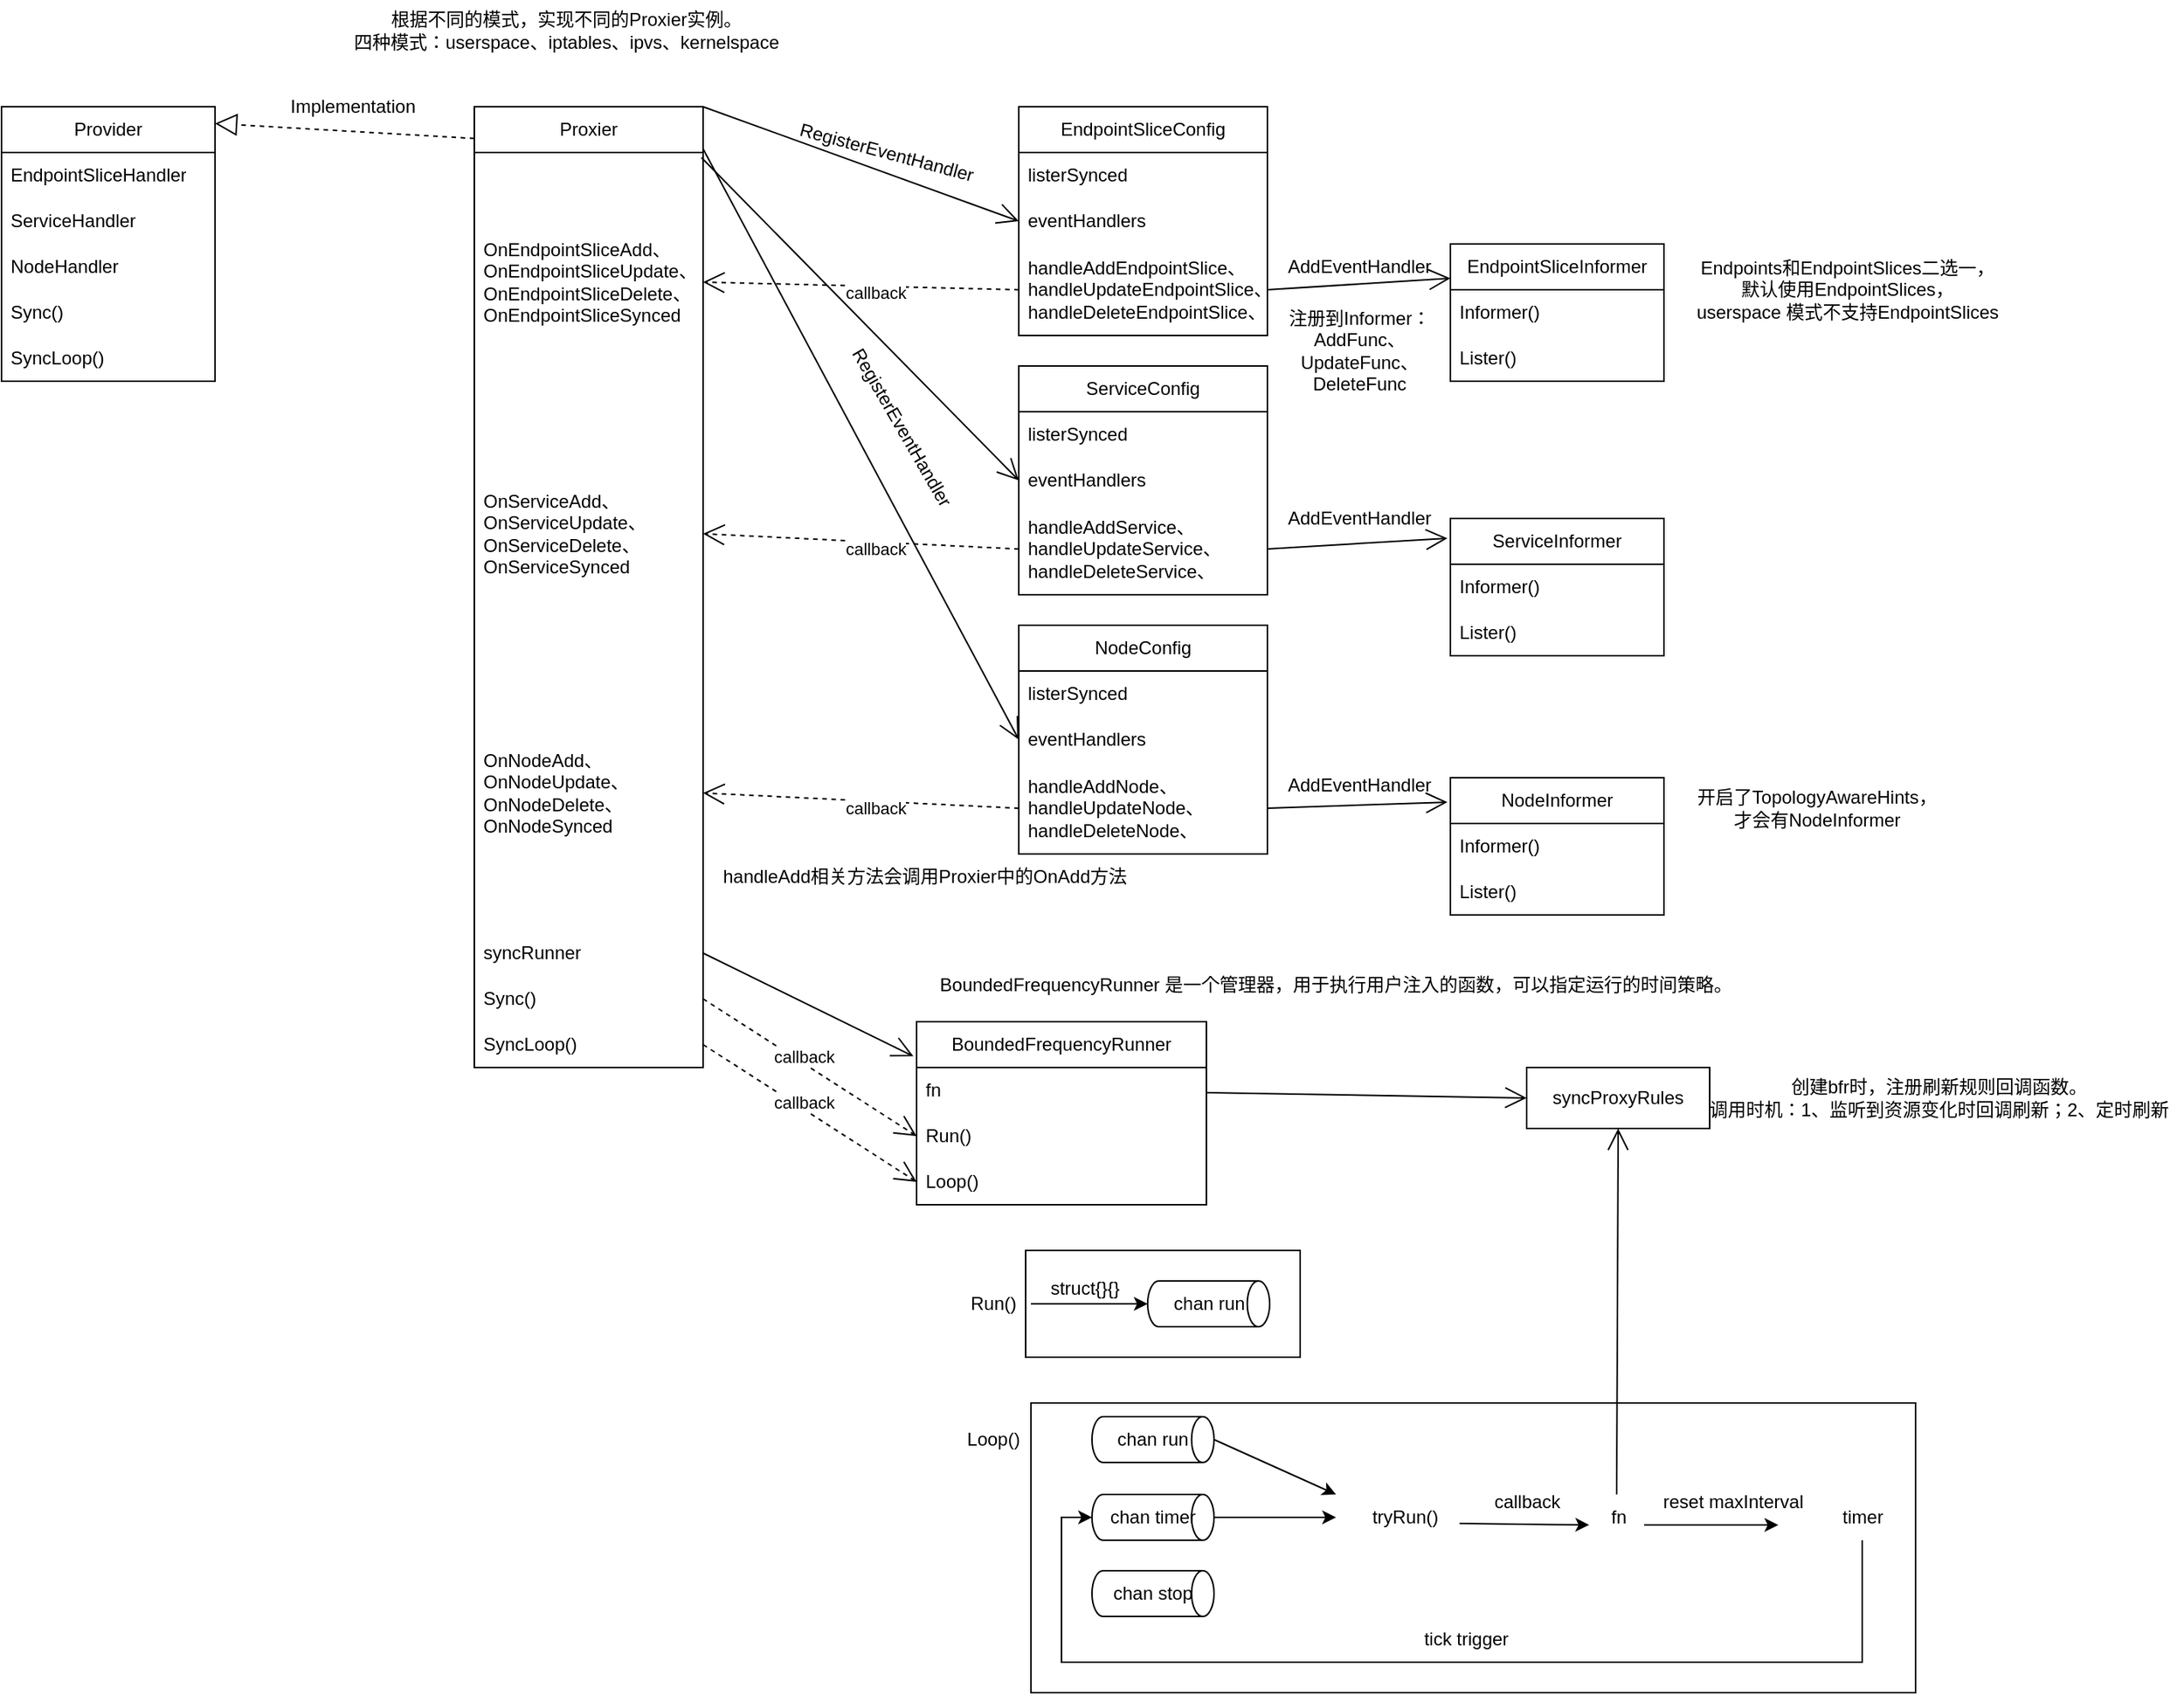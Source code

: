 <mxfile version="20.8.18" type="github">
  <diagram name="第 1 页" id="lh7ydzCc7ynA8F5_acGI">
    <mxGraphModel dx="1050" dy="548" grid="1" gridSize="10" guides="1" tooltips="1" connect="1" arrows="1" fold="1" page="1" pageScale="1" pageWidth="827" pageHeight="1169" math="0" shadow="0">
      <root>
        <mxCell id="0" />
        <mxCell id="1" parent="0" />
        <mxCell id="7DXoSsNHb3DOnM7rZHPf-104" value="" style="rounded=0;whiteSpace=wrap;html=1;strokeColor=default;strokeWidth=1;fillColor=default;" vertex="1" parent="1">
          <mxGeometry x="831.5" y="1030" width="180" height="70" as="geometry" />
        </mxCell>
        <mxCell id="7DXoSsNHb3DOnM7rZHPf-1" value="Provider" style="swimlane;fontStyle=0;childLayout=stackLayout;horizontal=1;startSize=30;horizontalStack=0;resizeParent=1;resizeParentMax=0;resizeLast=0;collapsible=1;marginBottom=0;whiteSpace=wrap;html=1;" vertex="1" parent="1">
          <mxGeometry x="160" y="280" width="140" height="180" as="geometry" />
        </mxCell>
        <mxCell id="7DXoSsNHb3DOnM7rZHPf-2" value="EndpointSliceHandler" style="text;strokeColor=none;fillColor=none;align=left;verticalAlign=middle;spacingLeft=4;spacingRight=4;overflow=hidden;points=[[0,0.5],[1,0.5]];portConstraint=eastwest;rotatable=0;whiteSpace=wrap;html=1;" vertex="1" parent="7DXoSsNHb3DOnM7rZHPf-1">
          <mxGeometry y="30" width="140" height="30" as="geometry" />
        </mxCell>
        <mxCell id="7DXoSsNHb3DOnM7rZHPf-3" value="ServiceHandler" style="text;strokeColor=none;fillColor=none;align=left;verticalAlign=middle;spacingLeft=4;spacingRight=4;overflow=hidden;points=[[0,0.5],[1,0.5]];portConstraint=eastwest;rotatable=0;whiteSpace=wrap;html=1;" vertex="1" parent="7DXoSsNHb3DOnM7rZHPf-1">
          <mxGeometry y="60" width="140" height="30" as="geometry" />
        </mxCell>
        <mxCell id="7DXoSsNHb3DOnM7rZHPf-4" value="NodeHandler" style="text;strokeColor=none;fillColor=none;align=left;verticalAlign=middle;spacingLeft=4;spacingRight=4;overflow=hidden;points=[[0,0.5],[1,0.5]];portConstraint=eastwest;rotatable=0;whiteSpace=wrap;html=1;" vertex="1" parent="7DXoSsNHb3DOnM7rZHPf-1">
          <mxGeometry y="90" width="140" height="30" as="geometry" />
        </mxCell>
        <mxCell id="7DXoSsNHb3DOnM7rZHPf-6" value="Sync()" style="text;strokeColor=none;fillColor=none;align=left;verticalAlign=middle;spacingLeft=4;spacingRight=4;overflow=hidden;points=[[0,0.5],[1,0.5]];portConstraint=eastwest;rotatable=0;whiteSpace=wrap;html=1;" vertex="1" parent="7DXoSsNHb3DOnM7rZHPf-1">
          <mxGeometry y="120" width="140" height="30" as="geometry" />
        </mxCell>
        <mxCell id="7DXoSsNHb3DOnM7rZHPf-5" value="SyncLoop()" style="text;strokeColor=none;fillColor=none;align=left;verticalAlign=middle;spacingLeft=4;spacingRight=4;overflow=hidden;points=[[0,0.5],[1,0.5]];portConstraint=eastwest;rotatable=0;whiteSpace=wrap;html=1;" vertex="1" parent="7DXoSsNHb3DOnM7rZHPf-1">
          <mxGeometry y="150" width="140" height="30" as="geometry" />
        </mxCell>
        <mxCell id="7DXoSsNHb3DOnM7rZHPf-7" value="Proxier" style="swimlane;fontStyle=0;childLayout=stackLayout;horizontal=1;startSize=30;horizontalStack=0;resizeParent=1;resizeParentMax=0;resizeLast=0;collapsible=1;marginBottom=0;whiteSpace=wrap;html=1;" vertex="1" parent="1">
          <mxGeometry x="470" y="280" width="150" height="630" as="geometry" />
        </mxCell>
        <mxCell id="7DXoSsNHb3DOnM7rZHPf-8" value="OnEndpointSliceAdd、OnEndpointSliceUpdate、OnEndpointSliceDelete、OnEndpointSliceSynced" style="text;strokeColor=none;fillColor=none;align=left;verticalAlign=middle;spacingLeft=4;spacingRight=4;overflow=hidden;points=[[0,0.5],[1,0.5]];portConstraint=eastwest;rotatable=0;whiteSpace=wrap;html=1;" vertex="1" parent="7DXoSsNHb3DOnM7rZHPf-7">
          <mxGeometry y="30" width="150" height="170" as="geometry" />
        </mxCell>
        <mxCell id="7DXoSsNHb3DOnM7rZHPf-9" value="OnServiceAdd、OnServiceUpdate、OnServiceDelete、OnServiceSynced" style="text;strokeColor=none;fillColor=none;align=left;verticalAlign=middle;spacingLeft=4;spacingRight=4;overflow=hidden;points=[[0,0.5],[1,0.5]];portConstraint=eastwest;rotatable=0;whiteSpace=wrap;html=1;" vertex="1" parent="7DXoSsNHb3DOnM7rZHPf-7">
          <mxGeometry y="200" width="150" height="160" as="geometry" />
        </mxCell>
        <mxCell id="7DXoSsNHb3DOnM7rZHPf-10" value="OnNodeAdd、OnNodeUpdate、OnNodeDelete、OnNodeSynced" style="text;strokeColor=none;fillColor=none;align=left;verticalAlign=middle;spacingLeft=4;spacingRight=4;overflow=hidden;points=[[0,0.5],[1,0.5]];portConstraint=eastwest;rotatable=0;whiteSpace=wrap;html=1;" vertex="1" parent="7DXoSsNHb3DOnM7rZHPf-7">
          <mxGeometry y="360" width="150" height="180" as="geometry" />
        </mxCell>
        <mxCell id="7DXoSsNHb3DOnM7rZHPf-93" value="syncRunner" style="text;strokeColor=none;fillColor=none;align=left;verticalAlign=middle;spacingLeft=4;spacingRight=4;overflow=hidden;points=[[0,0.5],[1,0.5]];portConstraint=eastwest;rotatable=0;whiteSpace=wrap;html=1;" vertex="1" parent="7DXoSsNHb3DOnM7rZHPf-7">
          <mxGeometry y="540" width="150" height="30" as="geometry" />
        </mxCell>
        <mxCell id="7DXoSsNHb3DOnM7rZHPf-11" value="Sync()" style="text;strokeColor=none;fillColor=none;align=left;verticalAlign=middle;spacingLeft=4;spacingRight=4;overflow=hidden;points=[[0,0.5],[1,0.5]];portConstraint=eastwest;rotatable=0;whiteSpace=wrap;html=1;" vertex="1" parent="7DXoSsNHb3DOnM7rZHPf-7">
          <mxGeometry y="570" width="150" height="30" as="geometry" />
        </mxCell>
        <mxCell id="7DXoSsNHb3DOnM7rZHPf-12" value="SyncLoop()" style="text;strokeColor=none;fillColor=none;align=left;verticalAlign=middle;spacingLeft=4;spacingRight=4;overflow=hidden;points=[[0,0.5],[1,0.5]];portConstraint=eastwest;rotatable=0;whiteSpace=wrap;html=1;" vertex="1" parent="7DXoSsNHb3DOnM7rZHPf-7">
          <mxGeometry y="600" width="150" height="30" as="geometry" />
        </mxCell>
        <mxCell id="7DXoSsNHb3DOnM7rZHPf-13" value="" style="endArrow=block;dashed=1;endFill=0;endSize=12;html=1;rounded=0;entryX=1;entryY=0.061;entryDx=0;entryDy=0;entryPerimeter=0;exitX=0;exitY=0.033;exitDx=0;exitDy=0;exitPerimeter=0;" edge="1" parent="1" source="7DXoSsNHb3DOnM7rZHPf-7" target="7DXoSsNHb3DOnM7rZHPf-1">
          <mxGeometry width="160" relative="1" as="geometry">
            <mxPoint x="370" y="520" as="sourcePoint" />
            <mxPoint x="530" y="520" as="targetPoint" />
          </mxGeometry>
        </mxCell>
        <mxCell id="7DXoSsNHb3DOnM7rZHPf-14" value="Implementation" style="text;html=1;align=center;verticalAlign=middle;resizable=0;points=[];autosize=1;strokeColor=none;fillColor=none;" vertex="1" parent="1">
          <mxGeometry x="335" y="265" width="110" height="30" as="geometry" />
        </mxCell>
        <mxCell id="7DXoSsNHb3DOnM7rZHPf-15" value="EndpointSliceInformer" style="swimlane;fontStyle=0;childLayout=stackLayout;horizontal=1;startSize=30;horizontalStack=0;resizeParent=1;resizeParentMax=0;resizeLast=0;collapsible=1;marginBottom=0;whiteSpace=wrap;html=1;" vertex="1" parent="1">
          <mxGeometry x="1110" y="370" width="140" height="90" as="geometry" />
        </mxCell>
        <mxCell id="7DXoSsNHb3DOnM7rZHPf-16" value="Informer()" style="text;strokeColor=none;fillColor=none;align=left;verticalAlign=middle;spacingLeft=4;spacingRight=4;overflow=hidden;points=[[0,0.5],[1,0.5]];portConstraint=eastwest;rotatable=0;whiteSpace=wrap;html=1;" vertex="1" parent="7DXoSsNHb3DOnM7rZHPf-15">
          <mxGeometry y="30" width="140" height="30" as="geometry" />
        </mxCell>
        <mxCell id="7DXoSsNHb3DOnM7rZHPf-21" value="Lister()" style="text;strokeColor=none;fillColor=none;align=left;verticalAlign=middle;spacingLeft=4;spacingRight=4;overflow=hidden;points=[[0,0.5],[1,0.5]];portConstraint=eastwest;rotatable=0;whiteSpace=wrap;html=1;" vertex="1" parent="7DXoSsNHb3DOnM7rZHPf-15">
          <mxGeometry y="60" width="140" height="30" as="geometry" />
        </mxCell>
        <mxCell id="7DXoSsNHb3DOnM7rZHPf-22" value="ServiceInformer" style="swimlane;fontStyle=0;childLayout=stackLayout;horizontal=1;startSize=30;horizontalStack=0;resizeParent=1;resizeParentMax=0;resizeLast=0;collapsible=1;marginBottom=0;whiteSpace=wrap;html=1;" vertex="1" parent="1">
          <mxGeometry x="1110" y="550" width="140" height="90" as="geometry" />
        </mxCell>
        <mxCell id="7DXoSsNHb3DOnM7rZHPf-23" value="Informer()" style="text;strokeColor=none;fillColor=none;align=left;verticalAlign=middle;spacingLeft=4;spacingRight=4;overflow=hidden;points=[[0,0.5],[1,0.5]];portConstraint=eastwest;rotatable=0;whiteSpace=wrap;html=1;" vertex="1" parent="7DXoSsNHb3DOnM7rZHPf-22">
          <mxGeometry y="30" width="140" height="30" as="geometry" />
        </mxCell>
        <mxCell id="7DXoSsNHb3DOnM7rZHPf-24" value="Lister()" style="text;strokeColor=none;fillColor=none;align=left;verticalAlign=middle;spacingLeft=4;spacingRight=4;overflow=hidden;points=[[0,0.5],[1,0.5]];portConstraint=eastwest;rotatable=0;whiteSpace=wrap;html=1;" vertex="1" parent="7DXoSsNHb3DOnM7rZHPf-22">
          <mxGeometry y="60" width="140" height="30" as="geometry" />
        </mxCell>
        <mxCell id="7DXoSsNHb3DOnM7rZHPf-25" value="NodeInformer" style="swimlane;fontStyle=0;childLayout=stackLayout;horizontal=1;startSize=30;horizontalStack=0;resizeParent=1;resizeParentMax=0;resizeLast=0;collapsible=1;marginBottom=0;whiteSpace=wrap;html=1;" vertex="1" parent="1">
          <mxGeometry x="1110" y="720" width="140" height="90" as="geometry" />
        </mxCell>
        <mxCell id="7DXoSsNHb3DOnM7rZHPf-26" value="Informer()" style="text;strokeColor=none;fillColor=none;align=left;verticalAlign=middle;spacingLeft=4;spacingRight=4;overflow=hidden;points=[[0,0.5],[1,0.5]];portConstraint=eastwest;rotatable=0;whiteSpace=wrap;html=1;" vertex="1" parent="7DXoSsNHb3DOnM7rZHPf-25">
          <mxGeometry y="30" width="140" height="30" as="geometry" />
        </mxCell>
        <mxCell id="7DXoSsNHb3DOnM7rZHPf-27" value="Lister()" style="text;strokeColor=none;fillColor=none;align=left;verticalAlign=middle;spacingLeft=4;spacingRight=4;overflow=hidden;points=[[0,0.5],[1,0.5]];portConstraint=eastwest;rotatable=0;whiteSpace=wrap;html=1;" vertex="1" parent="7DXoSsNHb3DOnM7rZHPf-25">
          <mxGeometry y="60" width="140" height="30" as="geometry" />
        </mxCell>
        <mxCell id="7DXoSsNHb3DOnM7rZHPf-28" value="开启了TopologyAwareHints，&lt;br&gt;才会有NodeInformer" style="text;html=1;align=center;verticalAlign=middle;resizable=0;points=[];autosize=1;strokeColor=none;fillColor=none;" vertex="1" parent="1">
          <mxGeometry x="1260" y="720" width="180" height="40" as="geometry" />
        </mxCell>
        <mxCell id="7DXoSsNHb3DOnM7rZHPf-30" value="Endpoints和EndpointSlices二选一，&lt;br&gt;默认使用EndpointSlices，&lt;br&gt;userspace 模式不支持EndpointSlices" style="text;html=1;align=center;verticalAlign=middle;resizable=0;points=[];autosize=1;strokeColor=none;fillColor=none;" vertex="1" parent="1">
          <mxGeometry x="1260" y="370" width="220" height="60" as="geometry" />
        </mxCell>
        <mxCell id="7DXoSsNHb3DOnM7rZHPf-43" value="NodeConfig" style="swimlane;fontStyle=0;childLayout=stackLayout;horizontal=1;startSize=30;horizontalStack=0;resizeParent=1;resizeParentMax=0;resizeLast=0;collapsible=1;marginBottom=0;whiteSpace=wrap;html=1;" vertex="1" parent="1">
          <mxGeometry x="827" y="620" width="163" height="150" as="geometry" />
        </mxCell>
        <mxCell id="7DXoSsNHb3DOnM7rZHPf-44" value="listerSynced" style="text;strokeColor=none;fillColor=none;align=left;verticalAlign=middle;spacingLeft=4;spacingRight=4;overflow=hidden;points=[[0,0.5],[1,0.5]];portConstraint=eastwest;rotatable=0;whiteSpace=wrap;html=1;" vertex="1" parent="7DXoSsNHb3DOnM7rZHPf-43">
          <mxGeometry y="30" width="163" height="30" as="geometry" />
        </mxCell>
        <mxCell id="7DXoSsNHb3DOnM7rZHPf-45" value="eventHandlers" style="text;strokeColor=none;fillColor=none;align=left;verticalAlign=middle;spacingLeft=4;spacingRight=4;overflow=hidden;points=[[0,0.5],[1,0.5]];portConstraint=eastwest;rotatable=0;whiteSpace=wrap;html=1;" vertex="1" parent="7DXoSsNHb3DOnM7rZHPf-43">
          <mxGeometry y="60" width="163" height="30" as="geometry" />
        </mxCell>
        <mxCell id="7DXoSsNHb3DOnM7rZHPf-56" value="handleAddNode、&lt;br&gt;handleUpdateNode、&lt;br&gt;handleDeleteNode、" style="text;strokeColor=none;fillColor=none;align=left;verticalAlign=middle;spacingLeft=4;spacingRight=4;overflow=hidden;points=[[0,0.5],[1,0.5]];portConstraint=eastwest;rotatable=0;whiteSpace=wrap;html=1;" vertex="1" parent="7DXoSsNHb3DOnM7rZHPf-43">
          <mxGeometry y="90" width="163" height="60" as="geometry" />
        </mxCell>
        <mxCell id="7DXoSsNHb3DOnM7rZHPf-46" value="根据不同的模式，实现不同的Proxier实例。&lt;br&gt;四种模式：userspace、iptables、ipvs、kernelspace" style="text;html=1;align=center;verticalAlign=middle;resizable=0;points=[];autosize=1;strokeColor=none;fillColor=none;" vertex="1" parent="1">
          <mxGeometry x="380" y="210" width="300" height="40" as="geometry" />
        </mxCell>
        <mxCell id="7DXoSsNHb3DOnM7rZHPf-48" value="" style="endArrow=open;endFill=1;endSize=12;html=1;rounded=0;exitX=1;exitY=0;exitDx=0;exitDy=0;entryX=0;entryY=0.5;entryDx=0;entryDy=0;" edge="1" parent="1" source="7DXoSsNHb3DOnM7rZHPf-7">
          <mxGeometry width="160" relative="1" as="geometry">
            <mxPoint x="570" y="640" as="sourcePoint" />
            <mxPoint x="827" y="355" as="targetPoint" />
          </mxGeometry>
        </mxCell>
        <mxCell id="7DXoSsNHb3DOnM7rZHPf-49" value="RegisterEventHandler" style="text;html=1;align=center;verticalAlign=middle;resizable=0;points=[];autosize=1;strokeColor=none;fillColor=none;rotation=15;" vertex="1" parent="1">
          <mxGeometry x="670" y="295" width="140" height="30" as="geometry" />
        </mxCell>
        <mxCell id="7DXoSsNHb3DOnM7rZHPf-50" value="" style="endArrow=open;endFill=1;endSize=12;html=1;rounded=0;exitX=0.993;exitY=0.053;exitDx=0;exitDy=0;exitPerimeter=0;entryX=0;entryY=0.5;entryDx=0;entryDy=0;" edge="1" parent="1" source="7DXoSsNHb3DOnM7rZHPf-7" target="7DXoSsNHb3DOnM7rZHPf-61">
          <mxGeometry width="160" relative="1" as="geometry">
            <mxPoint x="631" y="302" as="sourcePoint" />
            <mxPoint x="827" y="460" as="targetPoint" />
          </mxGeometry>
        </mxCell>
        <mxCell id="7DXoSsNHb3DOnM7rZHPf-52" value="" style="endArrow=open;endFill=1;endSize=12;html=1;rounded=0;exitX=1;exitY=-0.014;exitDx=0;exitDy=0;exitPerimeter=0;entryX=0;entryY=0.5;entryDx=0;entryDy=0;" edge="1" parent="1" source="7DXoSsNHb3DOnM7rZHPf-8" target="7DXoSsNHb3DOnM7rZHPf-45">
          <mxGeometry width="160" relative="1" as="geometry">
            <mxPoint x="630" y="310" as="sourcePoint" />
            <mxPoint x="837" y="470" as="targetPoint" />
          </mxGeometry>
        </mxCell>
        <mxCell id="7DXoSsNHb3DOnM7rZHPf-53" value="RegisterEventHandler" style="text;html=1;align=center;verticalAlign=middle;resizable=0;points=[];autosize=1;strokeColor=none;fillColor=none;rotation=60;" vertex="1" parent="1">
          <mxGeometry x="680" y="475" width="140" height="30" as="geometry" />
        </mxCell>
        <mxCell id="7DXoSsNHb3DOnM7rZHPf-59" value="ServiceConfig" style="swimlane;fontStyle=0;childLayout=stackLayout;horizontal=1;startSize=30;horizontalStack=0;resizeParent=1;resizeParentMax=0;resizeLast=0;collapsible=1;marginBottom=0;whiteSpace=wrap;html=1;" vertex="1" parent="1">
          <mxGeometry x="827" y="450" width="163" height="150" as="geometry" />
        </mxCell>
        <mxCell id="7DXoSsNHb3DOnM7rZHPf-60" value="listerSynced" style="text;strokeColor=none;fillColor=none;align=left;verticalAlign=middle;spacingLeft=4;spacingRight=4;overflow=hidden;points=[[0,0.5],[1,0.5]];portConstraint=eastwest;rotatable=0;whiteSpace=wrap;html=1;" vertex="1" parent="7DXoSsNHb3DOnM7rZHPf-59">
          <mxGeometry y="30" width="163" height="30" as="geometry" />
        </mxCell>
        <mxCell id="7DXoSsNHb3DOnM7rZHPf-61" value="eventHandlers" style="text;strokeColor=none;fillColor=none;align=left;verticalAlign=middle;spacingLeft=4;spacingRight=4;overflow=hidden;points=[[0,0.5],[1,0.5]];portConstraint=eastwest;rotatable=0;whiteSpace=wrap;html=1;" vertex="1" parent="7DXoSsNHb3DOnM7rZHPf-59">
          <mxGeometry y="60" width="163" height="30" as="geometry" />
        </mxCell>
        <mxCell id="7DXoSsNHb3DOnM7rZHPf-62" value="handleAddService、&lt;br&gt;handleUpdateService、&lt;br&gt;handleDeleteService、" style="text;strokeColor=none;fillColor=none;align=left;verticalAlign=middle;spacingLeft=4;spacingRight=4;overflow=hidden;points=[[0,0.5],[1,0.5]];portConstraint=eastwest;rotatable=0;whiteSpace=wrap;html=1;" vertex="1" parent="7DXoSsNHb3DOnM7rZHPf-59">
          <mxGeometry y="90" width="163" height="60" as="geometry" />
        </mxCell>
        <mxCell id="7DXoSsNHb3DOnM7rZHPf-63" value="EndpointSliceConfig" style="swimlane;fontStyle=0;childLayout=stackLayout;horizontal=1;startSize=30;horizontalStack=0;resizeParent=1;resizeParentMax=0;resizeLast=0;collapsible=1;marginBottom=0;whiteSpace=wrap;html=1;" vertex="1" parent="1">
          <mxGeometry x="827" y="280" width="163" height="150" as="geometry" />
        </mxCell>
        <mxCell id="7DXoSsNHb3DOnM7rZHPf-64" value="listerSynced" style="text;strokeColor=none;fillColor=none;align=left;verticalAlign=middle;spacingLeft=4;spacingRight=4;overflow=hidden;points=[[0,0.5],[1,0.5]];portConstraint=eastwest;rotatable=0;whiteSpace=wrap;html=1;" vertex="1" parent="7DXoSsNHb3DOnM7rZHPf-63">
          <mxGeometry y="30" width="163" height="30" as="geometry" />
        </mxCell>
        <mxCell id="7DXoSsNHb3DOnM7rZHPf-65" value="eventHandlers" style="text;strokeColor=none;fillColor=none;align=left;verticalAlign=middle;spacingLeft=4;spacingRight=4;overflow=hidden;points=[[0,0.5],[1,0.5]];portConstraint=eastwest;rotatable=0;whiteSpace=wrap;html=1;" vertex="1" parent="7DXoSsNHb3DOnM7rZHPf-63">
          <mxGeometry y="60" width="163" height="30" as="geometry" />
        </mxCell>
        <mxCell id="7DXoSsNHb3DOnM7rZHPf-66" value="handleAddEndpointSlice、&lt;br&gt;handleUpdateEndpointSlice、&lt;br&gt;handleDeleteEndpointSlice、" style="text;strokeColor=none;fillColor=none;align=left;verticalAlign=middle;spacingLeft=4;spacingRight=4;overflow=hidden;points=[[0,0.5],[1,0.5]];portConstraint=eastwest;rotatable=0;whiteSpace=wrap;html=1;" vertex="1" parent="7DXoSsNHb3DOnM7rZHPf-63">
          <mxGeometry y="90" width="163" height="60" as="geometry" />
        </mxCell>
        <mxCell id="7DXoSsNHb3DOnM7rZHPf-67" value="handleAdd相关方法会调用Proxier中的OnAdd方法" style="text;html=1;align=center;verticalAlign=middle;resizable=0;points=[];autosize=1;strokeColor=none;fillColor=none;" vertex="1" parent="1">
          <mxGeometry x="620" y="770" width="290" height="30" as="geometry" />
        </mxCell>
        <mxCell id="7DXoSsNHb3DOnM7rZHPf-69" value="" style="endArrow=open;endFill=1;endSize=12;html=1;rounded=0;entryX=1;entryY=0.5;entryDx=0;entryDy=0;exitX=0;exitY=0.5;exitDx=0;exitDy=0;dashed=1;" edge="1" parent="1" source="7DXoSsNHb3DOnM7rZHPf-56" target="7DXoSsNHb3DOnM7rZHPf-10">
          <mxGeometry width="160" relative="1" as="geometry">
            <mxPoint x="630" y="700" as="sourcePoint" />
            <mxPoint x="837" y="705" as="targetPoint" />
          </mxGeometry>
        </mxCell>
        <mxCell id="7DXoSsNHb3DOnM7rZHPf-70" value="callback" style="edgeLabel;html=1;align=center;verticalAlign=middle;resizable=0;points=[];" vertex="1" connectable="0" parent="7DXoSsNHb3DOnM7rZHPf-69">
          <mxGeometry x="-0.093" y="4" relative="1" as="geometry">
            <mxPoint as="offset" />
          </mxGeometry>
        </mxCell>
        <mxCell id="7DXoSsNHb3DOnM7rZHPf-71" value="" style="endArrow=open;endFill=1;endSize=12;html=1;rounded=0;entryX=1;entryY=0.5;entryDx=0;entryDy=0;exitX=0;exitY=0.5;exitDx=0;exitDy=0;dashed=1;" edge="1" parent="1" source="7DXoSsNHb3DOnM7rZHPf-62" target="7DXoSsNHb3DOnM7rZHPf-9">
          <mxGeometry width="160" relative="1" as="geometry">
            <mxPoint x="837" y="750" as="sourcePoint" />
            <mxPoint x="630" y="740" as="targetPoint" />
          </mxGeometry>
        </mxCell>
        <mxCell id="7DXoSsNHb3DOnM7rZHPf-72" value="callback" style="edgeLabel;html=1;align=center;verticalAlign=middle;resizable=0;points=[];" vertex="1" connectable="0" parent="7DXoSsNHb3DOnM7rZHPf-71">
          <mxGeometry x="-0.093" y="4" relative="1" as="geometry">
            <mxPoint as="offset" />
          </mxGeometry>
        </mxCell>
        <mxCell id="7DXoSsNHb3DOnM7rZHPf-73" value="" style="endArrow=open;endFill=1;endSize=12;html=1;rounded=0;entryX=1;entryY=0.5;entryDx=0;entryDy=0;exitX=0;exitY=0.5;exitDx=0;exitDy=0;dashed=1;" edge="1" parent="1" source="7DXoSsNHb3DOnM7rZHPf-66" target="7DXoSsNHb3DOnM7rZHPf-8">
          <mxGeometry width="160" relative="1" as="geometry">
            <mxPoint x="837" y="580" as="sourcePoint" />
            <mxPoint x="630" y="570" as="targetPoint" />
          </mxGeometry>
        </mxCell>
        <mxCell id="7DXoSsNHb3DOnM7rZHPf-74" value="callback" style="edgeLabel;html=1;align=center;verticalAlign=middle;resizable=0;points=[];" vertex="1" connectable="0" parent="7DXoSsNHb3DOnM7rZHPf-73">
          <mxGeometry x="-0.093" y="4" relative="1" as="geometry">
            <mxPoint as="offset" />
          </mxGeometry>
        </mxCell>
        <mxCell id="7DXoSsNHb3DOnM7rZHPf-75" value="" style="endArrow=open;endFill=1;endSize=12;html=1;rounded=0;exitX=1;exitY=0.5;exitDx=0;exitDy=0;entryX=0;entryY=0.25;entryDx=0;entryDy=0;" edge="1" parent="1" source="7DXoSsNHb3DOnM7rZHPf-66" target="7DXoSsNHb3DOnM7rZHPf-15">
          <mxGeometry width="160" relative="1" as="geometry">
            <mxPoint x="630" y="290" as="sourcePoint" />
            <mxPoint x="837" y="365" as="targetPoint" />
          </mxGeometry>
        </mxCell>
        <mxCell id="7DXoSsNHb3DOnM7rZHPf-76" value="注册到Informer：&lt;br&gt;AddFunc、&lt;br&gt;UpdateFunc、&lt;br&gt;DeleteFunc" style="text;html=1;align=center;verticalAlign=middle;resizable=0;points=[];autosize=1;strokeColor=none;fillColor=none;" vertex="1" parent="1">
          <mxGeometry x="990" y="405" width="120" height="70" as="geometry" />
        </mxCell>
        <mxCell id="7DXoSsNHb3DOnM7rZHPf-77" value="" style="endArrow=open;endFill=1;endSize=12;html=1;rounded=0;exitX=1;exitY=0.5;exitDx=0;exitDy=0;entryX=-0.014;entryY=0.144;entryDx=0;entryDy=0;entryPerimeter=0;" edge="1" parent="1" source="7DXoSsNHb3DOnM7rZHPf-62" target="7DXoSsNHb3DOnM7rZHPf-22">
          <mxGeometry width="160" relative="1" as="geometry">
            <mxPoint x="1000" y="410" as="sourcePoint" />
            <mxPoint x="1120" y="403" as="targetPoint" />
          </mxGeometry>
        </mxCell>
        <mxCell id="7DXoSsNHb3DOnM7rZHPf-78" value="" style="endArrow=open;endFill=1;endSize=12;html=1;rounded=0;exitX=1;exitY=0.5;exitDx=0;exitDy=0;entryX=-0.014;entryY=0.178;entryDx=0;entryDy=0;entryPerimeter=0;" edge="1" parent="1" source="7DXoSsNHb3DOnM7rZHPf-56" target="7DXoSsNHb3DOnM7rZHPf-25">
          <mxGeometry width="160" relative="1" as="geometry">
            <mxPoint x="1000" y="580" as="sourcePoint" />
            <mxPoint x="1120" y="583" as="targetPoint" />
          </mxGeometry>
        </mxCell>
        <mxCell id="7DXoSsNHb3DOnM7rZHPf-79" value="AddEventHandler" style="text;html=1;align=center;verticalAlign=middle;resizable=0;points=[];autosize=1;strokeColor=none;fillColor=none;" vertex="1" parent="1">
          <mxGeometry x="990" y="535" width="120" height="30" as="geometry" />
        </mxCell>
        <mxCell id="7DXoSsNHb3DOnM7rZHPf-81" value="AddEventHandler" style="text;html=1;align=center;verticalAlign=middle;resizable=0;points=[];autosize=1;strokeColor=none;fillColor=none;" vertex="1" parent="1">
          <mxGeometry x="990" y="710" width="120" height="30" as="geometry" />
        </mxCell>
        <mxCell id="7DXoSsNHb3DOnM7rZHPf-82" value="AddEventHandler" style="text;html=1;align=center;verticalAlign=middle;resizable=0;points=[];autosize=1;strokeColor=none;fillColor=none;" vertex="1" parent="1">
          <mxGeometry x="990" y="370" width="120" height="30" as="geometry" />
        </mxCell>
        <mxCell id="7DXoSsNHb3DOnM7rZHPf-89" value="BoundedFrequencyRunner" style="swimlane;fontStyle=0;childLayout=stackLayout;horizontal=1;startSize=30;horizontalStack=0;resizeParent=1;resizeParentMax=0;resizeLast=0;collapsible=1;marginBottom=0;whiteSpace=wrap;html=1;" vertex="1" parent="1">
          <mxGeometry x="760" y="880" width="190" height="120" as="geometry" />
        </mxCell>
        <mxCell id="7DXoSsNHb3DOnM7rZHPf-99" value="fn" style="text;strokeColor=none;fillColor=none;align=left;verticalAlign=middle;spacingLeft=4;spacingRight=4;overflow=hidden;points=[[0,0.5],[1,0.5]];portConstraint=eastwest;rotatable=0;whiteSpace=wrap;html=1;" vertex="1" parent="7DXoSsNHb3DOnM7rZHPf-89">
          <mxGeometry y="30" width="190" height="30" as="geometry" />
        </mxCell>
        <mxCell id="7DXoSsNHb3DOnM7rZHPf-90" value="Run()" style="text;strokeColor=none;fillColor=none;align=left;verticalAlign=middle;spacingLeft=4;spacingRight=4;overflow=hidden;points=[[0,0.5],[1,0.5]];portConstraint=eastwest;rotatable=0;whiteSpace=wrap;html=1;" vertex="1" parent="7DXoSsNHb3DOnM7rZHPf-89">
          <mxGeometry y="60" width="190" height="30" as="geometry" />
        </mxCell>
        <mxCell id="7DXoSsNHb3DOnM7rZHPf-91" value="Loop()" style="text;strokeColor=none;fillColor=none;align=left;verticalAlign=middle;spacingLeft=4;spacingRight=4;overflow=hidden;points=[[0,0.5],[1,0.5]];portConstraint=eastwest;rotatable=0;whiteSpace=wrap;html=1;" vertex="1" parent="7DXoSsNHb3DOnM7rZHPf-89">
          <mxGeometry y="90" width="190" height="30" as="geometry" />
        </mxCell>
        <mxCell id="7DXoSsNHb3DOnM7rZHPf-92" value="" style="endArrow=open;endFill=1;endSize=12;html=1;rounded=0;exitX=1;exitY=0.5;exitDx=0;exitDy=0;entryX=-0.011;entryY=0.189;entryDx=0;entryDy=0;entryPerimeter=0;" edge="1" parent="1" source="7DXoSsNHb3DOnM7rZHPf-93" target="7DXoSsNHb3DOnM7rZHPf-89">
          <mxGeometry width="160" relative="1" as="geometry">
            <mxPoint x="5" y="807" as="sourcePoint" />
            <mxPoint x="123" y="800" as="targetPoint" />
          </mxGeometry>
        </mxCell>
        <mxCell id="7DXoSsNHb3DOnM7rZHPf-94" value="" style="endArrow=open;endFill=1;endSize=12;html=1;rounded=0;entryX=0;entryY=0.5;entryDx=0;entryDy=0;exitX=1;exitY=0.5;exitDx=0;exitDy=0;dashed=1;" edge="1" parent="1" source="7DXoSsNHb3DOnM7rZHPf-11" target="7DXoSsNHb3DOnM7rZHPf-90">
          <mxGeometry width="160" relative="1" as="geometry">
            <mxPoint x="837" y="750" as="sourcePoint" />
            <mxPoint x="630" y="740" as="targetPoint" />
          </mxGeometry>
        </mxCell>
        <mxCell id="7DXoSsNHb3DOnM7rZHPf-95" value="callback" style="edgeLabel;html=1;align=center;verticalAlign=middle;resizable=0;points=[];" vertex="1" connectable="0" parent="7DXoSsNHb3DOnM7rZHPf-94">
          <mxGeometry x="-0.093" y="4" relative="1" as="geometry">
            <mxPoint as="offset" />
          </mxGeometry>
        </mxCell>
        <mxCell id="7DXoSsNHb3DOnM7rZHPf-96" value="" style="endArrow=open;endFill=1;endSize=12;html=1;rounded=0;entryX=0;entryY=0.5;entryDx=0;entryDy=0;exitX=1;exitY=0.5;exitDx=0;exitDy=0;dashed=1;" edge="1" parent="1" source="7DXoSsNHb3DOnM7rZHPf-12" target="7DXoSsNHb3DOnM7rZHPf-91">
          <mxGeometry width="160" relative="1" as="geometry">
            <mxPoint x="630" y="875" as="sourcePoint" />
            <mxPoint x="770" y="935" as="targetPoint" />
          </mxGeometry>
        </mxCell>
        <mxCell id="7DXoSsNHb3DOnM7rZHPf-97" value="callback" style="edgeLabel;html=1;align=center;verticalAlign=middle;resizable=0;points=[];" vertex="1" connectable="0" parent="7DXoSsNHb3DOnM7rZHPf-96">
          <mxGeometry x="-0.093" y="4" relative="1" as="geometry">
            <mxPoint as="offset" />
          </mxGeometry>
        </mxCell>
        <mxCell id="7DXoSsNHb3DOnM7rZHPf-98" value="BoundedFrequencyRunner 是一个管理器，用于执行用户注入的函数，可以指定运行的时间策略。" style="text;align=center;verticalAlign=middle;resizable=0;points=[];autosize=1;strokeColor=none;fillColor=none;" vertex="1" parent="1">
          <mxGeometry x="765" y="840" width="540" height="30" as="geometry" />
        </mxCell>
        <mxCell id="7DXoSsNHb3DOnM7rZHPf-100" value="chan run" style="strokeWidth=1;html=1;shape=mxgraph.flowchart.direct_data;whiteSpace=wrap;strokeColor=default;fillColor=default;" vertex="1" parent="1">
          <mxGeometry x="911.5" y="1050" width="80" height="30" as="geometry" />
        </mxCell>
        <mxCell id="7DXoSsNHb3DOnM7rZHPf-102" value="" style="edgeStyle=orthogonalEdgeStyle;rounded=0;orthogonalLoop=1;jettySize=auto;html=1;" edge="1" parent="1" source="7DXoSsNHb3DOnM7rZHPf-101" target="7DXoSsNHb3DOnM7rZHPf-100">
          <mxGeometry relative="1" as="geometry" />
        </mxCell>
        <mxCell id="7DXoSsNHb3DOnM7rZHPf-101" value="Run()" style="text;html=1;align=center;verticalAlign=middle;resizable=0;points=[];autosize=1;strokeColor=none;fillColor=none;" vertex="1" parent="1">
          <mxGeometry x="785" y="1050" width="50" height="30" as="geometry" />
        </mxCell>
        <mxCell id="7DXoSsNHb3DOnM7rZHPf-103" value="struct{}{}" style="text;html=1;align=center;verticalAlign=middle;resizable=0;points=[];autosize=1;strokeColor=none;fillColor=none;" vertex="1" parent="1">
          <mxGeometry x="835" y="1040" width="70" height="30" as="geometry" />
        </mxCell>
        <mxCell id="7DXoSsNHb3DOnM7rZHPf-105" value="" style="rounded=0;whiteSpace=wrap;html=1;strokeColor=default;strokeWidth=1;fillColor=default;" vertex="1" parent="1">
          <mxGeometry x="835" y="1130" width="580" height="190" as="geometry" />
        </mxCell>
        <mxCell id="7DXoSsNHb3DOnM7rZHPf-106" value="chan run" style="strokeWidth=1;html=1;shape=mxgraph.flowchart.direct_data;whiteSpace=wrap;strokeColor=default;fillColor=default;" vertex="1" parent="1">
          <mxGeometry x="875" y="1139" width="80" height="30" as="geometry" />
        </mxCell>
        <mxCell id="7DXoSsNHb3DOnM7rZHPf-108" value="Loop()" style="text;html=1;align=center;verticalAlign=middle;resizable=0;points=[];autosize=1;strokeColor=none;fillColor=none;" vertex="1" parent="1">
          <mxGeometry x="780" y="1139" width="60" height="30" as="geometry" />
        </mxCell>
        <mxCell id="7DXoSsNHb3DOnM7rZHPf-110" value="chan timer" style="strokeWidth=1;html=1;shape=mxgraph.flowchart.direct_data;whiteSpace=wrap;strokeColor=default;fillColor=default;" vertex="1" parent="1">
          <mxGeometry x="875" y="1190" width="80" height="30" as="geometry" />
        </mxCell>
        <mxCell id="7DXoSsNHb3DOnM7rZHPf-111" value="chan stop" style="strokeWidth=1;html=1;shape=mxgraph.flowchart.direct_data;whiteSpace=wrap;strokeColor=default;fillColor=default;" vertex="1" parent="1">
          <mxGeometry x="875" y="1240" width="80" height="30" as="geometry" />
        </mxCell>
        <mxCell id="7DXoSsNHb3DOnM7rZHPf-112" value="" style="endArrow=classic;html=1;rounded=0;exitX=1;exitY=0.5;exitDx=0;exitDy=0;exitPerimeter=0;" edge="1" parent="1" source="7DXoSsNHb3DOnM7rZHPf-106">
          <mxGeometry width="50" height="50" relative="1" as="geometry">
            <mxPoint x="1015" y="1220" as="sourcePoint" />
            <mxPoint x="1035" y="1190" as="targetPoint" />
          </mxGeometry>
        </mxCell>
        <mxCell id="7DXoSsNHb3DOnM7rZHPf-113" value="tryRun()" style="text;html=1;align=center;verticalAlign=middle;resizable=0;points=[];autosize=1;strokeColor=none;fillColor=none;" vertex="1" parent="1">
          <mxGeometry x="1045" y="1190" width="70" height="30" as="geometry" />
        </mxCell>
        <mxCell id="7DXoSsNHb3DOnM7rZHPf-114" value="" style="endArrow=classic;html=1;rounded=0;exitX=1;exitY=0.5;exitDx=0;exitDy=0;exitPerimeter=0;" edge="1" parent="1" source="7DXoSsNHb3DOnM7rZHPf-110">
          <mxGeometry width="50" height="50" relative="1" as="geometry">
            <mxPoint x="965" y="1164" as="sourcePoint" />
            <mxPoint x="1035" y="1205" as="targetPoint" />
          </mxGeometry>
        </mxCell>
        <mxCell id="7DXoSsNHb3DOnM7rZHPf-117" value="fn" style="text;html=1;align=center;verticalAlign=middle;resizable=0;points=[];autosize=1;strokeColor=none;fillColor=none;" vertex="1" parent="1">
          <mxGeometry x="1205" y="1190" width="30" height="30" as="geometry" />
        </mxCell>
        <mxCell id="7DXoSsNHb3DOnM7rZHPf-118" value="callback" style="text;html=1;align=center;verticalAlign=middle;resizable=0;points=[];autosize=1;strokeColor=none;fillColor=none;" vertex="1" parent="1">
          <mxGeometry x="1125" y="1180" width="70" height="30" as="geometry" />
        </mxCell>
        <mxCell id="7DXoSsNHb3DOnM7rZHPf-120" value="" style="endArrow=classic;html=1;rounded=0;exitX=1.067;exitY=0.667;exitDx=0;exitDy=0;exitPerimeter=0;" edge="1" parent="1" source="7DXoSsNHb3DOnM7rZHPf-117">
          <mxGeometry width="50" height="50" relative="1" as="geometry">
            <mxPoint x="1275" y="1290" as="sourcePoint" />
            <mxPoint x="1325" y="1210" as="targetPoint" />
          </mxGeometry>
        </mxCell>
        <mxCell id="7DXoSsNHb3DOnM7rZHPf-121" value="" style="endArrow=classic;html=1;rounded=0;exitX=1.014;exitY=0.633;exitDx=0;exitDy=0;exitPerimeter=0;" edge="1" parent="1" source="7DXoSsNHb3DOnM7rZHPf-113">
          <mxGeometry width="50" height="50" relative="1" as="geometry">
            <mxPoint x="1128" y="1210" as="sourcePoint" />
            <mxPoint x="1201" y="1210" as="targetPoint" />
          </mxGeometry>
        </mxCell>
        <mxCell id="7DXoSsNHb3DOnM7rZHPf-122" value="reset&amp;nbsp;maxInterval" style="text;html=1;align=center;verticalAlign=middle;resizable=0;points=[];autosize=1;strokeColor=none;fillColor=none;" vertex="1" parent="1">
          <mxGeometry x="1235" y="1180" width="120" height="30" as="geometry" />
        </mxCell>
        <mxCell id="7DXoSsNHb3DOnM7rZHPf-126" value="" style="edgeStyle=orthogonalEdgeStyle;rounded=0;orthogonalLoop=1;jettySize=auto;html=1;entryX=0;entryY=0.5;entryDx=0;entryDy=0;entryPerimeter=0;" edge="1" parent="1" source="7DXoSsNHb3DOnM7rZHPf-124" target="7DXoSsNHb3DOnM7rZHPf-110">
          <mxGeometry relative="1" as="geometry">
            <mxPoint x="1355" y="1360" as="targetPoint" />
            <Array as="points">
              <mxPoint x="1380" y="1300" />
              <mxPoint x="855" y="1300" />
              <mxPoint x="855" y="1205" />
            </Array>
          </mxGeometry>
        </mxCell>
        <mxCell id="7DXoSsNHb3DOnM7rZHPf-124" value="timer" style="text;html=1;align=center;verticalAlign=middle;resizable=0;points=[];autosize=1;strokeColor=none;fillColor=none;" vertex="1" parent="1">
          <mxGeometry x="1355" y="1190" width="50" height="30" as="geometry" />
        </mxCell>
        <mxCell id="7DXoSsNHb3DOnM7rZHPf-127" value="tick trigger" style="text;html=1;align=center;verticalAlign=middle;resizable=0;points=[];autosize=1;strokeColor=none;fillColor=none;" vertex="1" parent="1">
          <mxGeometry x="1080" y="1270" width="80" height="30" as="geometry" />
        </mxCell>
        <mxCell id="7DXoSsNHb3DOnM7rZHPf-128" value="syncProxyRules" style="rounded=0;whiteSpace=wrap;html=1;strokeColor=default;strokeWidth=1;fillColor=default;" vertex="1" parent="1">
          <mxGeometry x="1160" y="910" width="120" height="40" as="geometry" />
        </mxCell>
        <mxCell id="7DXoSsNHb3DOnM7rZHPf-129" value="" style="endArrow=open;endFill=1;endSize=12;html=1;rounded=0;entryX=0;entryY=0.5;entryDx=0;entryDy=0;" edge="1" parent="1" source="7DXoSsNHb3DOnM7rZHPf-99" target="7DXoSsNHb3DOnM7rZHPf-128">
          <mxGeometry width="160" relative="1" as="geometry">
            <mxPoint x="630" y="845" as="sourcePoint" />
            <mxPoint x="768" y="913" as="targetPoint" />
          </mxGeometry>
        </mxCell>
        <mxCell id="7DXoSsNHb3DOnM7rZHPf-130" value="" style="endArrow=open;endFill=1;endSize=12;html=1;rounded=0;entryX=0.5;entryY=1;entryDx=0;entryDy=0;exitX=0.467;exitY=0;exitDx=0;exitDy=0;exitPerimeter=0;" edge="1" parent="1" source="7DXoSsNHb3DOnM7rZHPf-117" target="7DXoSsNHb3DOnM7rZHPf-128">
          <mxGeometry width="160" relative="1" as="geometry">
            <mxPoint x="960" y="937" as="sourcePoint" />
            <mxPoint x="1170" y="940" as="targetPoint" />
          </mxGeometry>
        </mxCell>
        <mxCell id="7DXoSsNHb3DOnM7rZHPf-131" value="创建bfr时，注册刷新规则回调函数。&lt;br&gt;调用时机：1、监听到资源变化时回调刷新；2、定时刷新" style="text;html=1;align=center;verticalAlign=middle;resizable=0;points=[];autosize=1;strokeColor=none;fillColor=none;" vertex="1" parent="1">
          <mxGeometry x="1270" y="910" width="320" height="40" as="geometry" />
        </mxCell>
      </root>
    </mxGraphModel>
  </diagram>
</mxfile>
